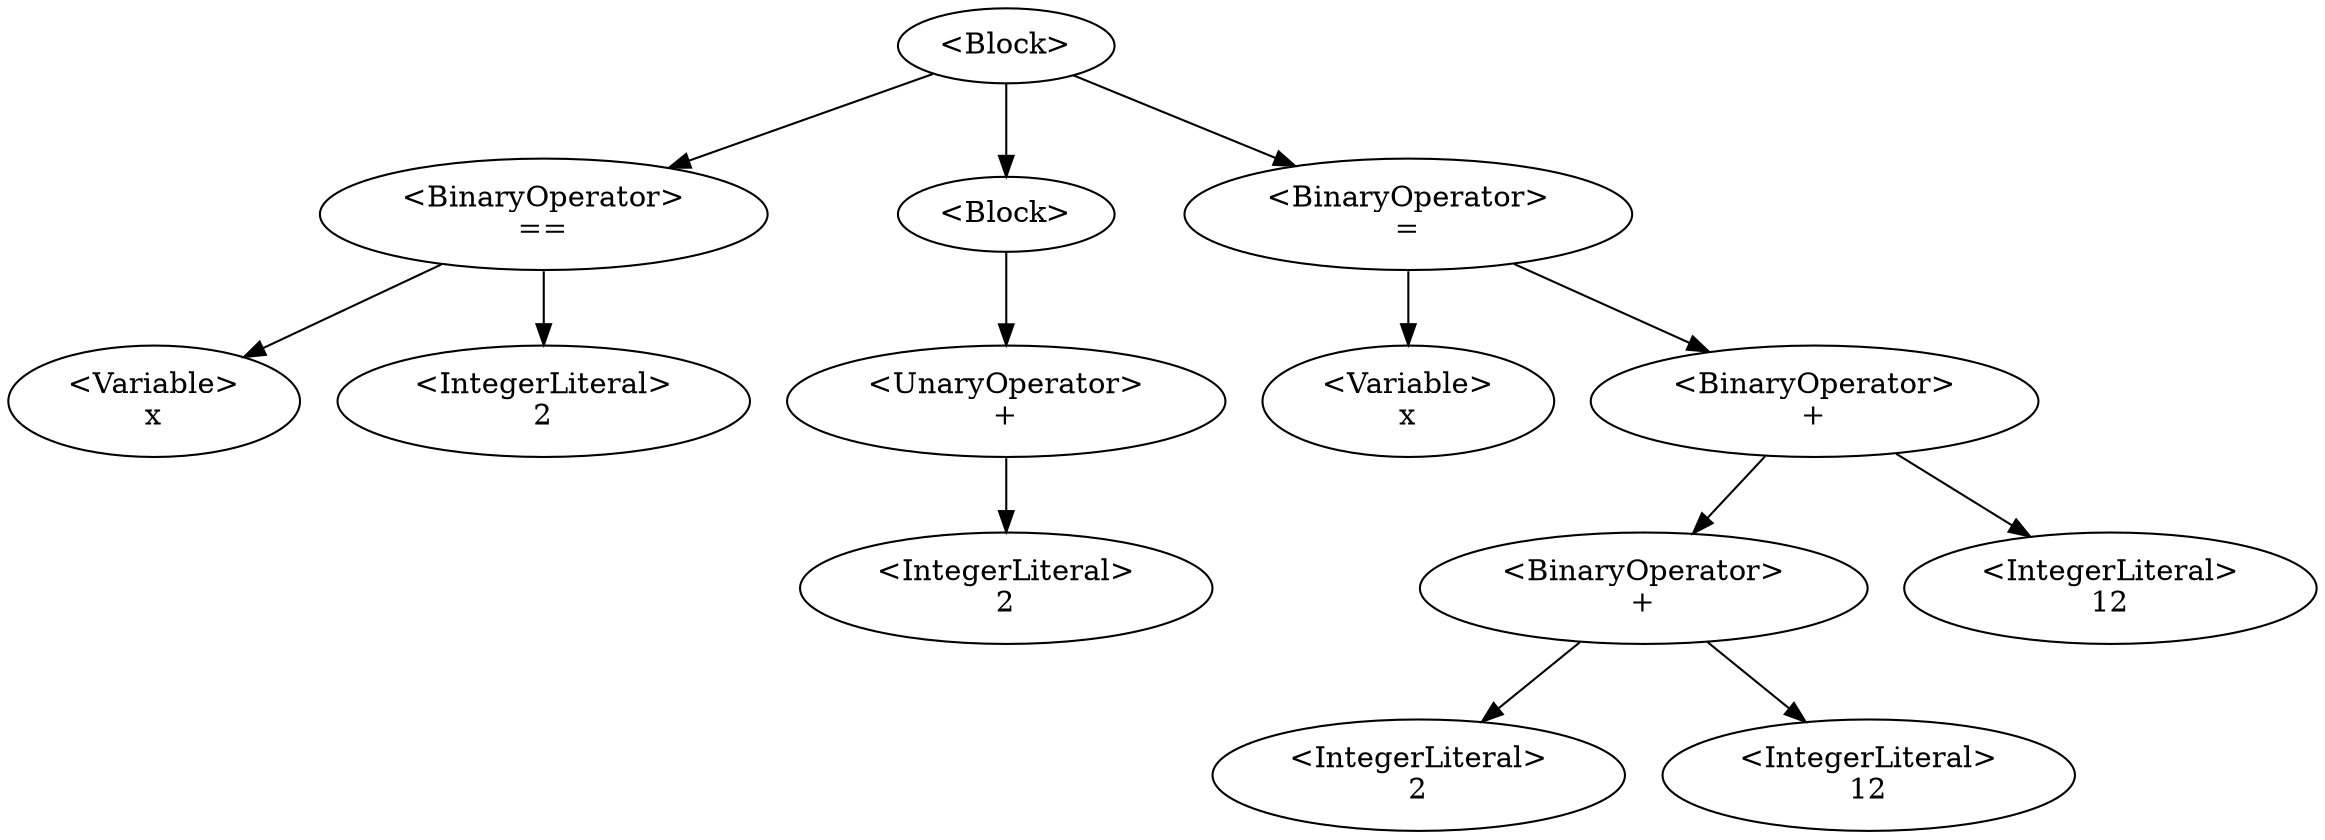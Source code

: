 digraph G {
0 [label="<Block>"];0->2;0->4;0->8;
2 [label="<BinaryOperator>\n=="];2->1;2->3;
1 [label="<Variable>\nx"];
3 [label="<IntegerLiteral>\n2"];
4 [label="<Block>"];4->5;
5 [label="<UnaryOperator>\n+"];5->6;
6 [label="<IntegerLiteral>\n2"];
8 [label="<BinaryOperator>\n="];8->7;8->12;
7 [label="<Variable>\nx"];
12 [label="<BinaryOperator>\n+"];12->10;12->13;
10 [label="<BinaryOperator>\n+"];10->9;10->11;
9 [label="<IntegerLiteral>\n2"];
11 [label="<IntegerLiteral>\n12"];
13 [label="<IntegerLiteral>\n12"];
}